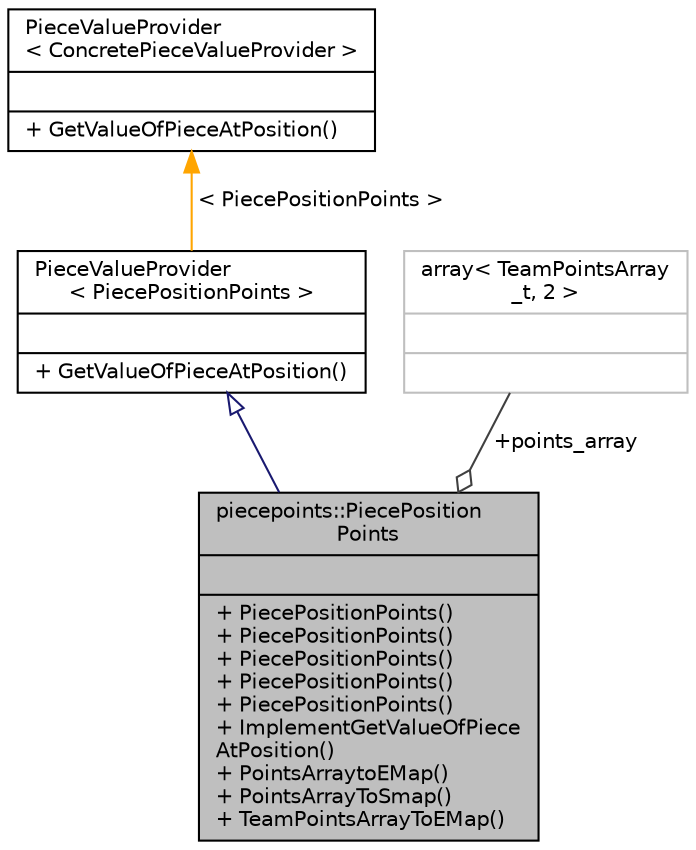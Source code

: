 digraph "piecepoints::PiecePositionPoints"
{
 // LATEX_PDF_SIZE
  edge [fontname="Helvetica",fontsize="10",labelfontname="Helvetica",labelfontsize="10"];
  node [fontname="Helvetica",fontsize="10",shape=record];
  Node1 [label="{piecepoints::PiecePosition\lPoints\n||+ PiecePositionPoints()\l+ PiecePositionPoints()\l+ PiecePositionPoints()\l+ PiecePositionPoints()\l+ PiecePositionPoints()\l+ ImplementGetValueOfPiece\lAtPosition()\l+ PointsArraytoEMap()\l+ PointsArrayToSmap()\l+ TeamPointsArrayToEMap()\l}",height=0.2,width=0.4,color="black", fillcolor="grey75", style="filled", fontcolor="black",tooltip="Holds a piecepoints::GamePointsArray_t of points values, and exposes a method for accessing element c..."];
  Node2 -> Node1 [dir="back",color="midnightblue",fontsize="10",style="solid",arrowtail="onormal",fontname="Helvetica"];
  Node2 [label="{PieceValueProvider\l\< PiecePositionPoints \>\n||+ GetValueOfPieceAtPosition()\l}",height=0.2,width=0.4,color="black", fillcolor="white", style="filled",URL="$classPieceValueProvider.html",tooltip=" "];
  Node3 -> Node2 [dir="back",color="orange",fontsize="10",style="solid",label=" \< PiecePositionPoints \>" ,fontname="Helvetica"];
  Node3 [label="{PieceValueProvider\l\< ConcretePieceValueProvider \>\n||+ GetValueOfPieceAtPosition()\l}",height=0.2,width=0.4,color="black", fillcolor="white", style="filled",URL="$classPieceValueProvider.html",tooltip="CRTP interface with method to retrieve points value for a specific gameboard::GamePiece at a specific..."];
  Node4 -> Node1 [color="grey25",fontsize="10",style="solid",label=" +points_array" ,arrowhead="odiamond",fontname="Helvetica"];
  Node4 [label="{array\< TeamPointsArray\l_t, 2 \>\n||}",height=0.2,width=0.4,color="grey75", fillcolor="white", style="filled",tooltip=" "];
}
